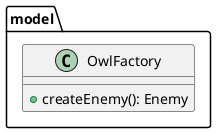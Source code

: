 @startuml
'https://plantuml.com/class-diagram

package model {
    class OwlFactory {
        + createEnemy(): Enemy
    }
}

@enduml